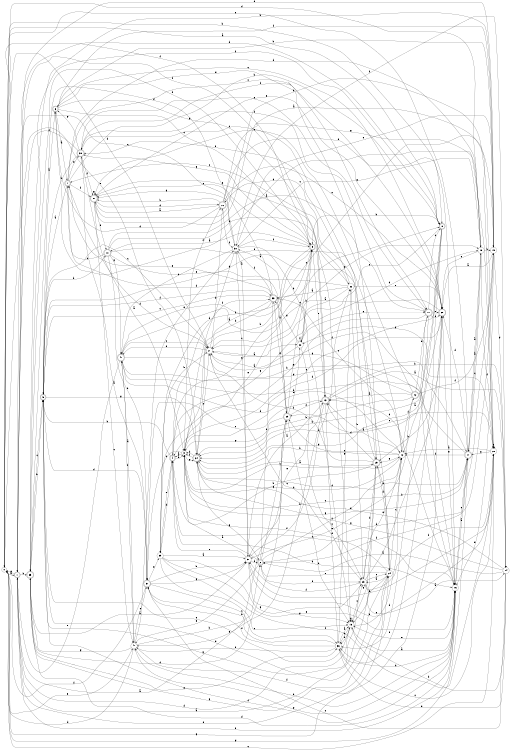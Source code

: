 digraph n35_7 {
__start0 [label="" shape="none"];

rankdir=LR;
size="8,5";

s0 [style="filled", color="black", fillcolor="white" shape="circle", label="0"];
s1 [style="rounded,filled", color="black", fillcolor="white" shape="doublecircle", label="1"];
s2 [style="rounded,filled", color="black", fillcolor="white" shape="doublecircle", label="2"];
s3 [style="filled", color="black", fillcolor="white" shape="circle", label="3"];
s4 [style="rounded,filled", color="black", fillcolor="white" shape="doublecircle", label="4"];
s5 [style="rounded,filled", color="black", fillcolor="white" shape="doublecircle", label="5"];
s6 [style="rounded,filled", color="black", fillcolor="white" shape="doublecircle", label="6"];
s7 [style="rounded,filled", color="black", fillcolor="white" shape="doublecircle", label="7"];
s8 [style="rounded,filled", color="black", fillcolor="white" shape="doublecircle", label="8"];
s9 [style="rounded,filled", color="black", fillcolor="white" shape="doublecircle", label="9"];
s10 [style="rounded,filled", color="black", fillcolor="white" shape="doublecircle", label="10"];
s11 [style="rounded,filled", color="black", fillcolor="white" shape="doublecircle", label="11"];
s12 [style="filled", color="black", fillcolor="white" shape="circle", label="12"];
s13 [style="rounded,filled", color="black", fillcolor="white" shape="doublecircle", label="13"];
s14 [style="filled", color="black", fillcolor="white" shape="circle", label="14"];
s15 [style="filled", color="black", fillcolor="white" shape="circle", label="15"];
s16 [style="filled", color="black", fillcolor="white" shape="circle", label="16"];
s17 [style="rounded,filled", color="black", fillcolor="white" shape="doublecircle", label="17"];
s18 [style="filled", color="black", fillcolor="white" shape="circle", label="18"];
s19 [style="filled", color="black", fillcolor="white" shape="circle", label="19"];
s20 [style="rounded,filled", color="black", fillcolor="white" shape="doublecircle", label="20"];
s21 [style="filled", color="black", fillcolor="white" shape="circle", label="21"];
s22 [style="filled", color="black", fillcolor="white" shape="circle", label="22"];
s23 [style="filled", color="black", fillcolor="white" shape="circle", label="23"];
s24 [style="filled", color="black", fillcolor="white" shape="circle", label="24"];
s25 [style="rounded,filled", color="black", fillcolor="white" shape="doublecircle", label="25"];
s26 [style="rounded,filled", color="black", fillcolor="white" shape="doublecircle", label="26"];
s27 [style="rounded,filled", color="black", fillcolor="white" shape="doublecircle", label="27"];
s28 [style="filled", color="black", fillcolor="white" shape="circle", label="28"];
s29 [style="rounded,filled", color="black", fillcolor="white" shape="doublecircle", label="29"];
s30 [style="filled", color="black", fillcolor="white" shape="circle", label="30"];
s31 [style="filled", color="black", fillcolor="white" shape="circle", label="31"];
s32 [style="filled", color="black", fillcolor="white" shape="circle", label="32"];
s33 [style="rounded,filled", color="black", fillcolor="white" shape="doublecircle", label="33"];
s34 [style="rounded,filled", color="black", fillcolor="white" shape="doublecircle", label="34"];
s35 [style="rounded,filled", color="black", fillcolor="white" shape="doublecircle", label="35"];
s36 [style="filled", color="black", fillcolor="white" shape="circle", label="36"];
s37 [style="rounded,filled", color="black", fillcolor="white" shape="doublecircle", label="37"];
s38 [style="rounded,filled", color="black", fillcolor="white" shape="doublecircle", label="38"];
s39 [style="filled", color="black", fillcolor="white" shape="circle", label="39"];
s40 [style="filled", color="black", fillcolor="white" shape="circle", label="40"];
s41 [style="rounded,filled", color="black", fillcolor="white" shape="doublecircle", label="41"];
s42 [style="rounded,filled", color="black", fillcolor="white" shape="doublecircle", label="42"];
s0 -> s1 [label="a"];
s0 -> s8 [label="b"];
s0 -> s28 [label="c"];
s0 -> s21 [label="d"];
s0 -> s40 [label="e"];
s0 -> s9 [label="f"];
s0 -> s17 [label="g"];
s1 -> s2 [label="a"];
s1 -> s35 [label="b"];
s1 -> s30 [label="c"];
s1 -> s8 [label="d"];
s1 -> s24 [label="e"];
s1 -> s16 [label="f"];
s1 -> s0 [label="g"];
s2 -> s3 [label="a"];
s2 -> s33 [label="b"];
s2 -> s12 [label="c"];
s2 -> s19 [label="d"];
s2 -> s40 [label="e"];
s2 -> s23 [label="f"];
s2 -> s29 [label="g"];
s3 -> s4 [label="a"];
s3 -> s25 [label="b"];
s3 -> s37 [label="c"];
s3 -> s20 [label="d"];
s3 -> s9 [label="e"];
s3 -> s26 [label="f"];
s3 -> s34 [label="g"];
s4 -> s3 [label="a"];
s4 -> s5 [label="b"];
s4 -> s16 [label="c"];
s4 -> s16 [label="d"];
s4 -> s39 [label="e"];
s4 -> s33 [label="f"];
s4 -> s9 [label="g"];
s5 -> s6 [label="a"];
s5 -> s10 [label="b"];
s5 -> s21 [label="c"];
s5 -> s24 [label="d"];
s5 -> s15 [label="e"];
s5 -> s33 [label="f"];
s5 -> s34 [label="g"];
s6 -> s7 [label="a"];
s6 -> s19 [label="b"];
s6 -> s9 [label="c"];
s6 -> s28 [label="d"];
s6 -> s25 [label="e"];
s6 -> s19 [label="f"];
s6 -> s13 [label="g"];
s7 -> s5 [label="a"];
s7 -> s8 [label="b"];
s7 -> s11 [label="c"];
s7 -> s18 [label="d"];
s7 -> s38 [label="e"];
s7 -> s27 [label="f"];
s7 -> s24 [label="g"];
s8 -> s0 [label="a"];
s8 -> s9 [label="b"];
s8 -> s22 [label="c"];
s8 -> s36 [label="d"];
s8 -> s4 [label="e"];
s8 -> s36 [label="f"];
s8 -> s34 [label="g"];
s9 -> s10 [label="a"];
s9 -> s21 [label="b"];
s9 -> s27 [label="c"];
s9 -> s35 [label="d"];
s9 -> s13 [label="e"];
s9 -> s39 [label="f"];
s9 -> s38 [label="g"];
s10 -> s11 [label="a"];
s10 -> s37 [label="b"];
s10 -> s7 [label="c"];
s10 -> s32 [label="d"];
s10 -> s29 [label="e"];
s10 -> s12 [label="f"];
s10 -> s41 [label="g"];
s11 -> s12 [label="a"];
s11 -> s34 [label="b"];
s11 -> s8 [label="c"];
s11 -> s20 [label="d"];
s11 -> s20 [label="e"];
s11 -> s38 [label="f"];
s11 -> s39 [label="g"];
s12 -> s13 [label="a"];
s12 -> s34 [label="b"];
s12 -> s33 [label="c"];
s12 -> s3 [label="d"];
s12 -> s29 [label="e"];
s12 -> s42 [label="f"];
s12 -> s25 [label="g"];
s13 -> s14 [label="a"];
s13 -> s14 [label="b"];
s13 -> s37 [label="c"];
s13 -> s36 [label="d"];
s13 -> s31 [label="e"];
s13 -> s1 [label="f"];
s13 -> s40 [label="g"];
s14 -> s2 [label="a"];
s14 -> s15 [label="b"];
s14 -> s37 [label="c"];
s14 -> s36 [label="d"];
s14 -> s34 [label="e"];
s14 -> s30 [label="f"];
s14 -> s34 [label="g"];
s15 -> s16 [label="a"];
s15 -> s36 [label="b"];
s15 -> s23 [label="c"];
s15 -> s1 [label="d"];
s15 -> s12 [label="e"];
s15 -> s36 [label="f"];
s15 -> s15 [label="g"];
s16 -> s17 [label="a"];
s16 -> s40 [label="b"];
s16 -> s17 [label="c"];
s16 -> s13 [label="d"];
s16 -> s15 [label="e"];
s16 -> s5 [label="f"];
s16 -> s40 [label="g"];
s17 -> s18 [label="a"];
s17 -> s41 [label="b"];
s17 -> s3 [label="c"];
s17 -> s20 [label="d"];
s17 -> s0 [label="e"];
s17 -> s12 [label="f"];
s17 -> s3 [label="g"];
s18 -> s17 [label="a"];
s18 -> s19 [label="b"];
s18 -> s17 [label="c"];
s18 -> s0 [label="d"];
s18 -> s20 [label="e"];
s18 -> s28 [label="f"];
s18 -> s30 [label="g"];
s19 -> s20 [label="a"];
s19 -> s35 [label="b"];
s19 -> s41 [label="c"];
s19 -> s1 [label="d"];
s19 -> s16 [label="e"];
s19 -> s2 [label="f"];
s19 -> s14 [label="g"];
s20 -> s21 [label="a"];
s20 -> s25 [label="b"];
s20 -> s6 [label="c"];
s20 -> s34 [label="d"];
s20 -> s27 [label="e"];
s20 -> s38 [label="f"];
s20 -> s16 [label="g"];
s21 -> s22 [label="a"];
s21 -> s26 [label="b"];
s21 -> s23 [label="c"];
s21 -> s7 [label="d"];
s21 -> s41 [label="e"];
s21 -> s16 [label="f"];
s21 -> s18 [label="g"];
s22 -> s21 [label="a"];
s22 -> s9 [label="b"];
s22 -> s23 [label="c"];
s22 -> s18 [label="d"];
s22 -> s11 [label="e"];
s22 -> s22 [label="f"];
s22 -> s33 [label="g"];
s23 -> s14 [label="a"];
s23 -> s20 [label="b"];
s23 -> s24 [label="c"];
s23 -> s25 [label="d"];
s23 -> s12 [label="e"];
s23 -> s31 [label="f"];
s23 -> s5 [label="g"];
s24 -> s23 [label="a"];
s24 -> s15 [label="b"];
s24 -> s12 [label="c"];
s24 -> s25 [label="d"];
s24 -> s2 [label="e"];
s24 -> s3 [label="f"];
s24 -> s0 [label="g"];
s25 -> s1 [label="a"];
s25 -> s4 [label="b"];
s25 -> s26 [label="c"];
s25 -> s13 [label="d"];
s25 -> s24 [label="e"];
s25 -> s21 [label="f"];
s25 -> s15 [label="g"];
s26 -> s27 [label="a"];
s26 -> s27 [label="b"];
s26 -> s20 [label="c"];
s26 -> s6 [label="d"];
s26 -> s16 [label="e"];
s26 -> s30 [label="f"];
s26 -> s18 [label="g"];
s27 -> s28 [label="a"];
s27 -> s28 [label="b"];
s27 -> s40 [label="c"];
s27 -> s26 [label="d"];
s27 -> s15 [label="e"];
s27 -> s10 [label="f"];
s27 -> s27 [label="g"];
s28 -> s12 [label="a"];
s28 -> s22 [label="b"];
s28 -> s29 [label="c"];
s28 -> s31 [label="d"];
s28 -> s28 [label="e"];
s28 -> s23 [label="f"];
s28 -> s17 [label="g"];
s29 -> s30 [label="a"];
s29 -> s15 [label="b"];
s29 -> s9 [label="c"];
s29 -> s35 [label="d"];
s29 -> s22 [label="e"];
s29 -> s13 [label="f"];
s29 -> s3 [label="g"];
s30 -> s31 [label="a"];
s30 -> s15 [label="b"];
s30 -> s41 [label="c"];
s30 -> s3 [label="d"];
s30 -> s19 [label="e"];
s30 -> s9 [label="f"];
s30 -> s27 [label="g"];
s31 -> s13 [label="a"];
s31 -> s32 [label="b"];
s31 -> s30 [label="c"];
s31 -> s2 [label="d"];
s31 -> s4 [label="e"];
s31 -> s28 [label="f"];
s31 -> s15 [label="g"];
s32 -> s33 [label="a"];
s32 -> s23 [label="b"];
s32 -> s7 [label="c"];
s32 -> s5 [label="d"];
s32 -> s20 [label="e"];
s32 -> s38 [label="f"];
s32 -> s4 [label="g"];
s33 -> s3 [label="a"];
s33 -> s34 [label="b"];
s33 -> s5 [label="c"];
s33 -> s35 [label="d"];
s33 -> s7 [label="e"];
s33 -> s30 [label="f"];
s33 -> s29 [label="g"];
s34 -> s12 [label="a"];
s34 -> s3 [label="b"];
s34 -> s21 [label="c"];
s34 -> s17 [label="d"];
s34 -> s0 [label="e"];
s34 -> s3 [label="f"];
s34 -> s2 [label="g"];
s35 -> s31 [label="a"];
s35 -> s5 [label="b"];
s35 -> s5 [label="c"];
s35 -> s16 [label="d"];
s35 -> s36 [label="e"];
s35 -> s8 [label="f"];
s35 -> s24 [label="g"];
s36 -> s15 [label="a"];
s36 -> s37 [label="b"];
s36 -> s28 [label="c"];
s36 -> s16 [label="d"];
s36 -> s40 [label="e"];
s36 -> s37 [label="f"];
s36 -> s32 [label="g"];
s37 -> s38 [label="a"];
s37 -> s31 [label="b"];
s37 -> s36 [label="c"];
s37 -> s5 [label="d"];
s37 -> s39 [label="e"];
s37 -> s0 [label="f"];
s37 -> s31 [label="g"];
s38 -> s3 [label="a"];
s38 -> s5 [label="b"];
s38 -> s25 [label="c"];
s38 -> s1 [label="d"];
s38 -> s11 [label="e"];
s38 -> s27 [label="f"];
s38 -> s6 [label="g"];
s39 -> s31 [label="a"];
s39 -> s21 [label="b"];
s39 -> s15 [label="c"];
s39 -> s4 [label="d"];
s39 -> s16 [label="e"];
s39 -> s28 [label="f"];
s39 -> s23 [label="g"];
s40 -> s41 [label="a"];
s40 -> s29 [label="b"];
s40 -> s37 [label="c"];
s40 -> s0 [label="d"];
s40 -> s30 [label="e"];
s40 -> s20 [label="f"];
s40 -> s35 [label="g"];
s41 -> s8 [label="a"];
s41 -> s16 [label="b"];
s41 -> s21 [label="c"];
s41 -> s12 [label="d"];
s41 -> s1 [label="e"];
s41 -> s40 [label="f"];
s41 -> s17 [label="g"];
s42 -> s13 [label="a"];
s42 -> s34 [label="b"];
s42 -> s27 [label="c"];
s42 -> s11 [label="d"];
s42 -> s31 [label="e"];
s42 -> s19 [label="f"];
s42 -> s21 [label="g"];

}